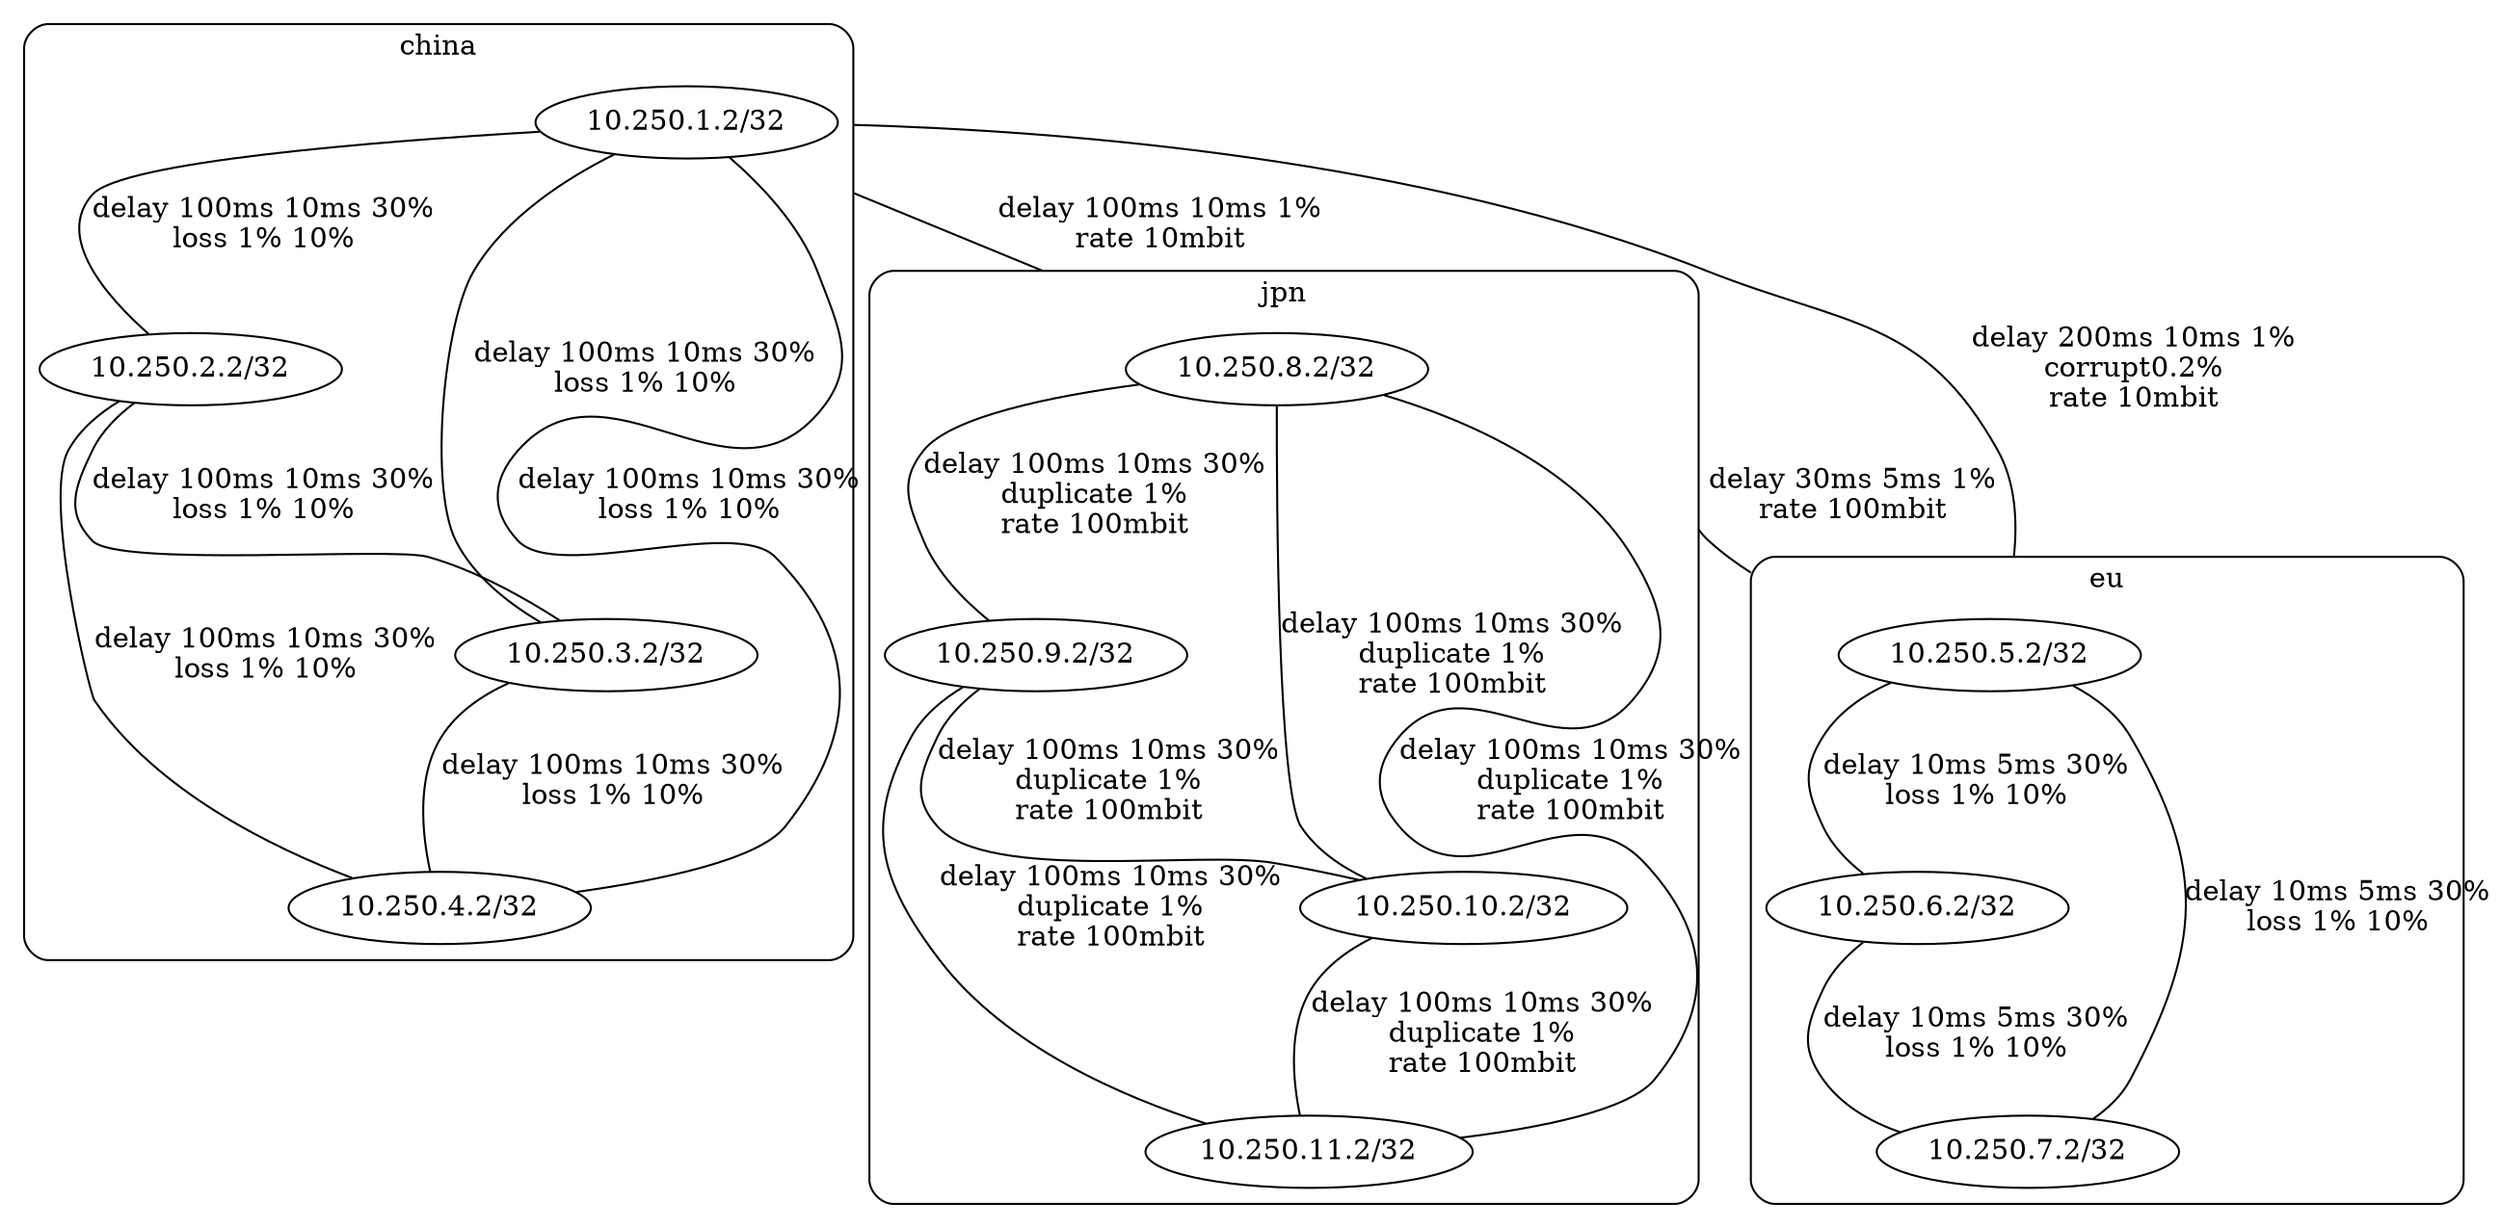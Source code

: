 digraph G {
    compound=true;
    subgraph cluster_china {
        label = china;
        style = rounded;
        "10.250.1.2/32" -> "10.250.2.2/32" [arrowhead=none, arrowtail=none, label="delay 100ms 10ms 30%\nloss 1% 10%\n"];
        "10.250.1.2/32" -> "10.250.3.2/32" [arrowhead=none, arrowtail=none, label="delay 100ms 10ms 30%\nloss 1% 10%\n"];
        "10.250.1.2/32" -> "10.250.4.2/32" [arrowhead=none, arrowtail=none, label="delay 100ms 10ms 30%\nloss 1% 10%\n"];
        "10.250.2.2/32" -> "10.250.3.2/32" [arrowhead=none, arrowtail=none, label="delay 100ms 10ms 30%\nloss 1% 10%\n"];
        "10.250.2.2/32" -> "10.250.4.2/32" [arrowhead=none, arrowtail=none, label="delay 100ms 10ms 30%\nloss 1% 10%\n"];
        "10.250.3.2/32" -> "10.250.4.2/32" [arrowhead=none, arrowtail=none, label="delay 100ms 10ms 30%\nloss 1% 10%\n"];
    }
    subgraph cluster_eu {
        label = eu;
        style = rounded;
        "10.250.5.2/32" -> "10.250.6.2/32" [arrowhead=none, arrowtail=none, label="delay 10ms 5ms 30%\nloss 1% 10%\n"];
        "10.250.5.2/32" -> "10.250.7.2/32" [arrowhead=none, arrowtail=none, label="delay 10ms 5ms 30%\nloss 1% 10%\n"];
        "10.250.6.2/32" -> "10.250.7.2/32" [arrowhead=none, arrowtail=none, label="delay 10ms 5ms 30%\nloss 1% 10%\n"];
    }
    subgraph cluster_jpn {
        label = jpn;
        style = rounded;
        "10.250.8.2/32" -> "10.250.9.2/32" [arrowhead=none, arrowtail=none, label="delay 100ms 10ms 30%\nduplicate 1%\nrate 100mbit\n"];
        "10.250.8.2/32" -> "10.250.10.2/32" [arrowhead=none, arrowtail=none, label="delay 100ms 10ms 30%\nduplicate 1%\nrate 100mbit\n"];
        "10.250.8.2/32" -> "10.250.11.2/32" [arrowhead=none, arrowtail=none, label="delay 100ms 10ms 30%\nduplicate 1%\nrate 100mbit\n"];
        "10.250.9.2/32" -> "10.250.10.2/32" [arrowhead=none, arrowtail=none, label="delay 100ms 10ms 30%\nduplicate 1%\nrate 100mbit\n"];
        "10.250.9.2/32" -> "10.250.11.2/32" [arrowhead=none, arrowtail=none, label="delay 100ms 10ms 30%\nduplicate 1%\nrate 100mbit\n"];
        "10.250.10.2/32" -> "10.250.11.2/32" [arrowhead=none, arrowtail=none, label="delay 100ms 10ms 30%\nduplicate 1%\nrate 100mbit\n"];
    }
    "10.250.1.2/32" -> "10.250.5.2/32"
        [ltail=cluster_china, lhead=cluster_eu, arrowhead=none, arrowtail=none,
        label="delay 200ms 10ms 1%\ncorrupt0.2%\nrate 10mbit\n"];
    "10.250.1.2/32" -> "10.250.8.2/32"
        [ltail=cluster_china, lhead=cluster_jpn, arrowhead=none, arrowtail=none,
        label="delay 100ms 10ms 1%\nrate 10mbit\n"];
    "10.250.8.2/32" -> "10.250.5.2/32"
        [ltail=cluster_jpn, lhead=cluster_eu, arrowhead=none, arrowtail=none,
        label="delay 30ms 5ms 1%\nrate 100mbit\n"];
}
